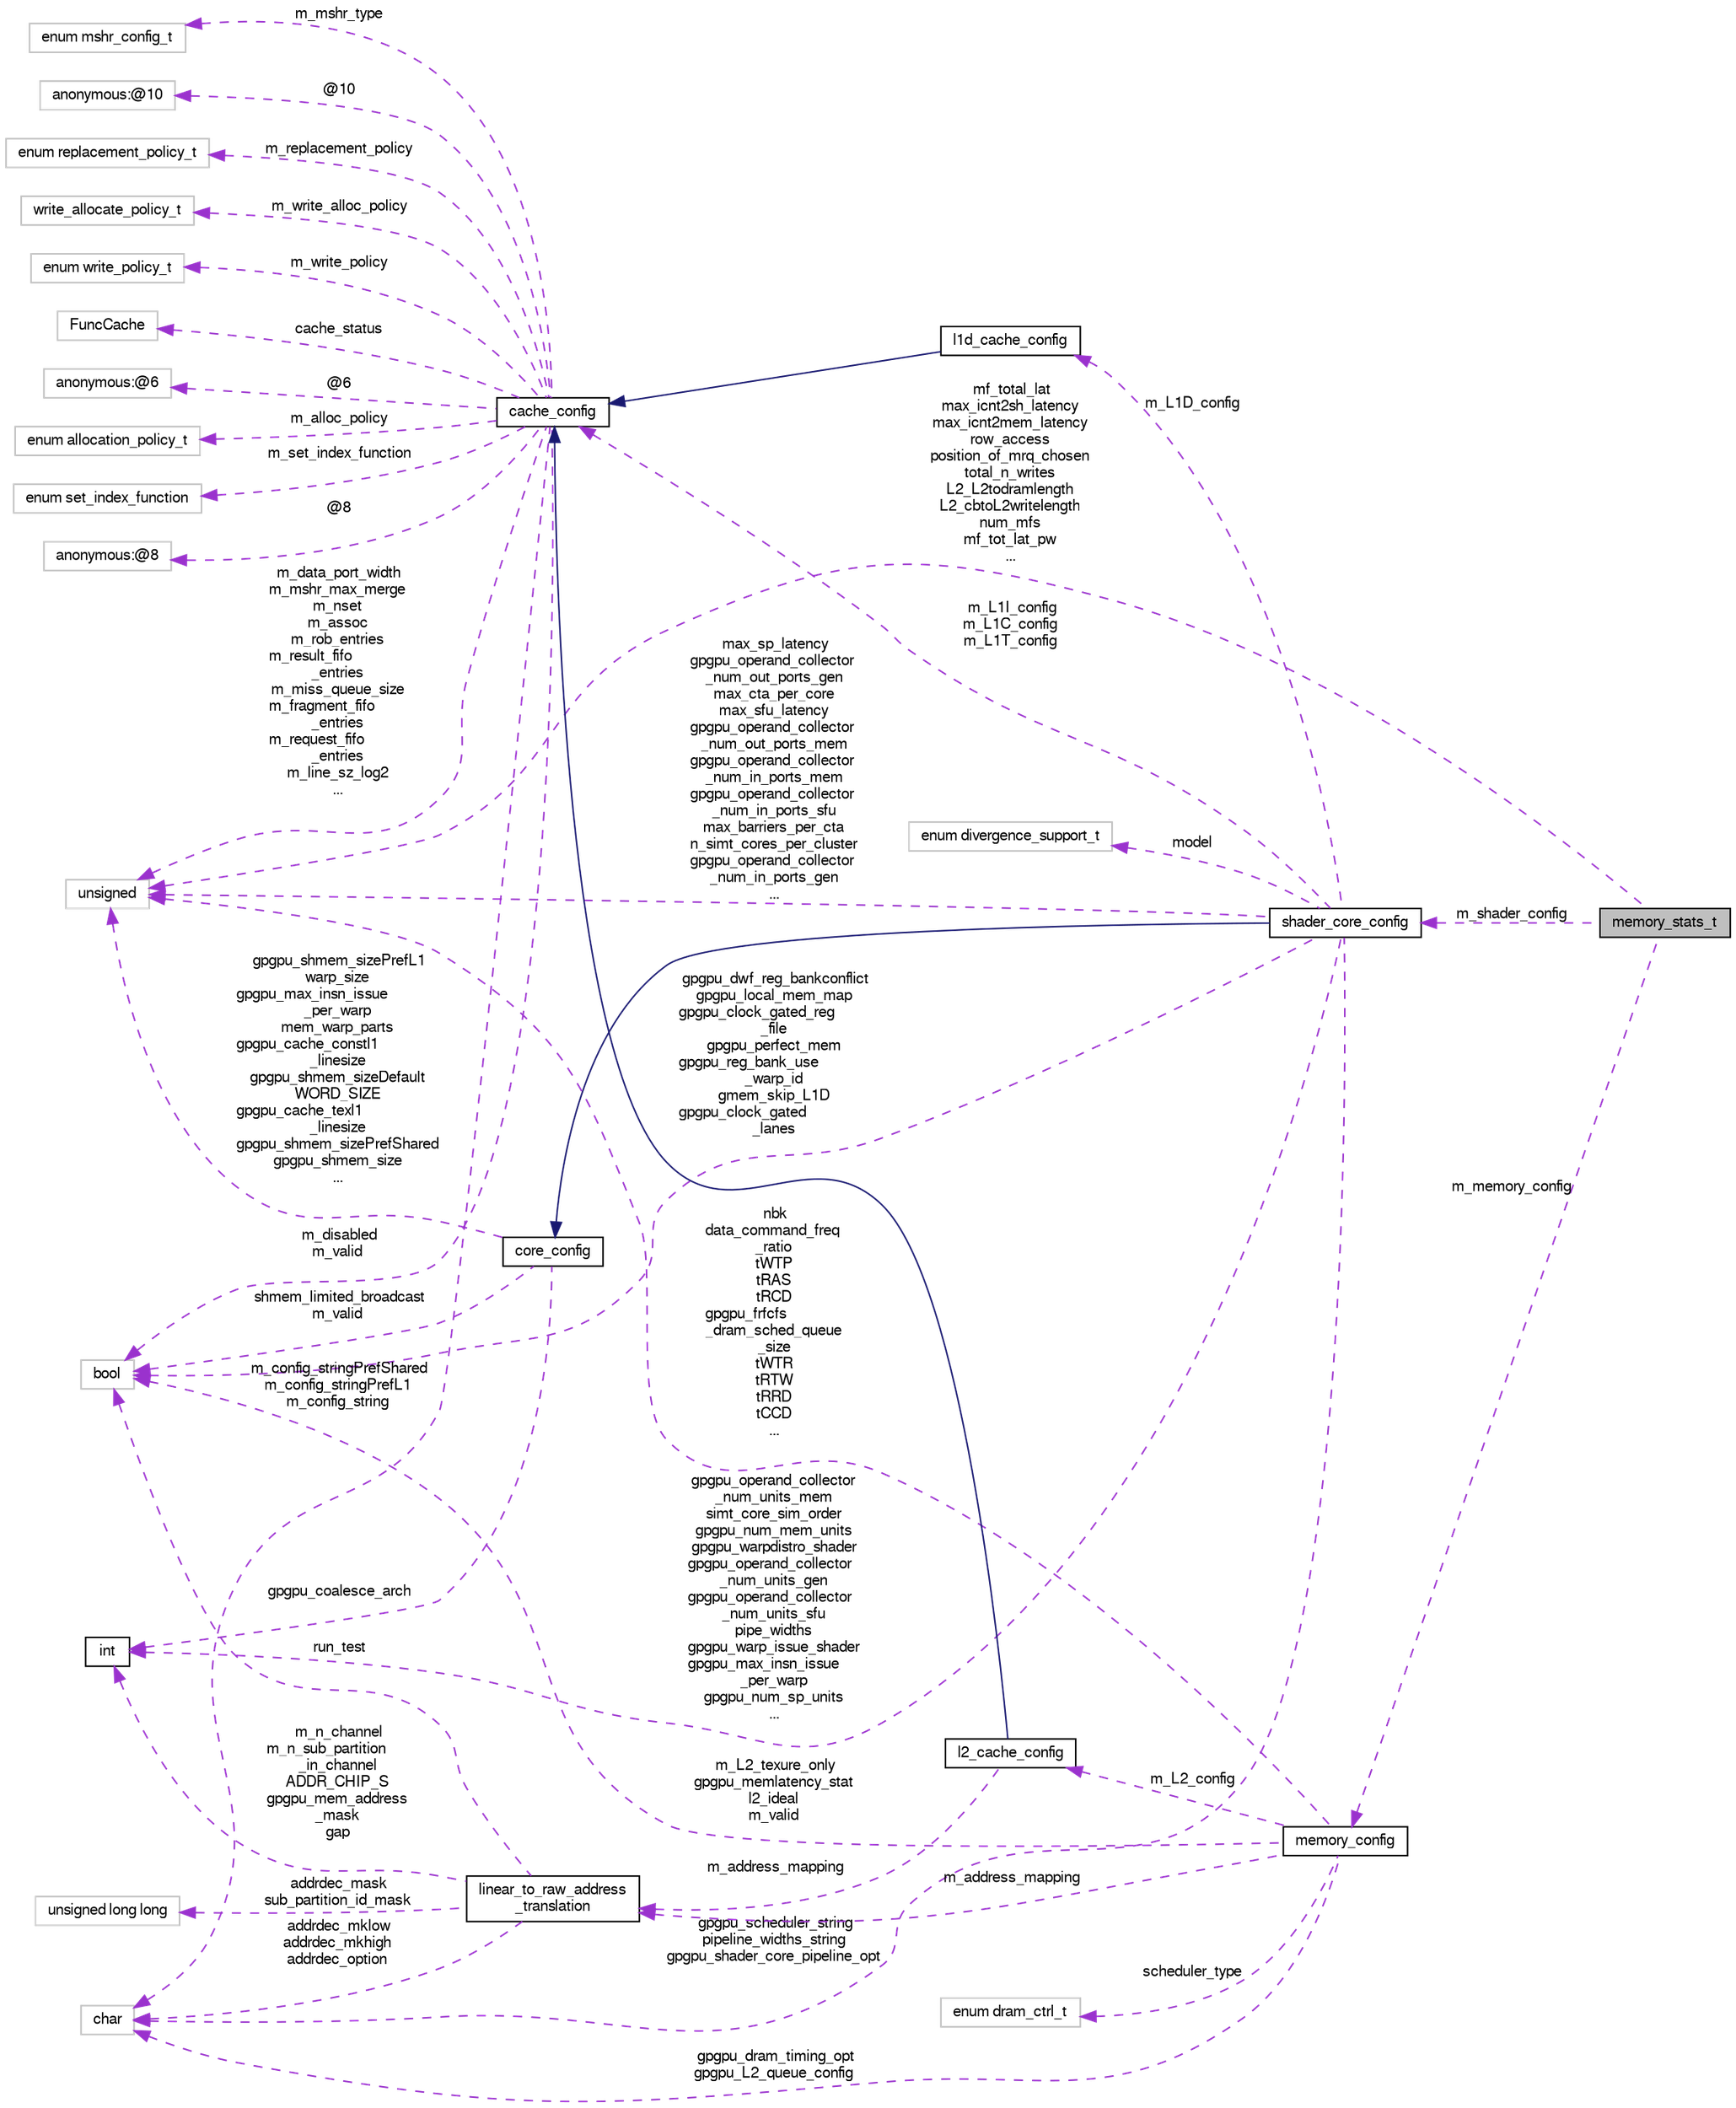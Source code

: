 digraph "memory_stats_t"
{
  bgcolor="transparent";
  edge [fontname="FreeSans",fontsize="10",labelfontname="FreeSans",labelfontsize="10"];
  node [fontname="FreeSans",fontsize="10",shape=record];
  rankdir="LR";
  Node1 [label="memory_stats_t",height=0.2,width=0.4,color="black", fillcolor="grey75", style="filled", fontcolor="black"];
  Node2 -> Node1 [dir="back",color="darkorchid3",fontsize="10",style="dashed",label=" m_shader_config" ,fontname="FreeSans"];
  Node2 [label="shader_core_config",height=0.2,width=0.4,color="black",URL="$structshader__core__config.html"];
  Node3 -> Node2 [dir="back",color="midnightblue",fontsize="10",style="solid",fontname="FreeSans"];
  Node3 [label="core_config",height=0.2,width=0.4,color="black",URL="$structcore__config.html"];
  Node4 -> Node3 [dir="back",color="darkorchid3",fontsize="10",style="dashed",label=" gpgpu_coalesce_arch" ,fontname="FreeSans"];
  Node4 [label="int",height=0.2,width=0.4,color="black",URL="$classint.html"];
  Node5 -> Node3 [dir="back",color="darkorchid3",fontsize="10",style="dashed",label=" shmem_limited_broadcast\nm_valid" ,fontname="FreeSans"];
  Node5 [label="bool",height=0.2,width=0.4,color="grey75"];
  Node6 -> Node3 [dir="back",color="darkorchid3",fontsize="10",style="dashed",label=" gpgpu_shmem_sizePrefL1\nwarp_size\ngpgpu_max_insn_issue\l_per_warp\nmem_warp_parts\ngpgpu_cache_constl1\l_linesize\ngpgpu_shmem_sizeDefault\nWORD_SIZE\ngpgpu_cache_texl1\l_linesize\ngpgpu_shmem_sizePrefShared\ngpgpu_shmem_size\n..." ,fontname="FreeSans"];
  Node6 [label="unsigned",height=0.2,width=0.4,color="grey75"];
  Node7 -> Node2 [dir="back",color="darkorchid3",fontsize="10",style="dashed",label=" m_L1D_config" ,fontname="FreeSans"];
  Node7 [label="l1d_cache_config",height=0.2,width=0.4,color="black",URL="$classl1d__cache__config.html"];
  Node8 -> Node7 [dir="back",color="midnightblue",fontsize="10",style="solid",fontname="FreeSans"];
  Node8 [label="cache_config",height=0.2,width=0.4,color="black",URL="$classcache__config.html"];
  Node9 -> Node8 [dir="back",color="darkorchid3",fontsize="10",style="dashed",label=" m_config_stringPrefShared\nm_config_stringPrefL1\nm_config_string" ,fontname="FreeSans"];
  Node9 [label="char",height=0.2,width=0.4,color="grey75"];
  Node10 -> Node8 [dir="back",color="darkorchid3",fontsize="10",style="dashed",label=" m_write_alloc_policy" ,fontname="FreeSans"];
  Node10 [label="write_allocate_policy_t",height=0.2,width=0.4,color="grey75"];
  Node11 -> Node8 [dir="back",color="darkorchid3",fontsize="10",style="dashed",label=" m_write_policy" ,fontname="FreeSans"];
  Node11 [label="enum write_policy_t",height=0.2,width=0.4,color="grey75"];
  Node5 -> Node8 [dir="back",color="darkorchid3",fontsize="10",style="dashed",label=" m_disabled\nm_valid" ,fontname="FreeSans"];
  Node12 -> Node8 [dir="back",color="darkorchid3",fontsize="10",style="dashed",label=" cache_status" ,fontname="FreeSans"];
  Node12 [label="FuncCache",height=0.2,width=0.4,color="grey75"];
  Node13 -> Node8 [dir="back",color="darkorchid3",fontsize="10",style="dashed",label=" @6" ,fontname="FreeSans"];
  Node13 [label="anonymous:@6",height=0.2,width=0.4,color="grey75"];
  Node14 -> Node8 [dir="back",color="darkorchid3",fontsize="10",style="dashed",label=" m_alloc_policy" ,fontname="FreeSans"];
  Node14 [label="enum allocation_policy_t",height=0.2,width=0.4,color="grey75"];
  Node15 -> Node8 [dir="back",color="darkorchid3",fontsize="10",style="dashed",label=" m_set_index_function" ,fontname="FreeSans"];
  Node15 [label="enum set_index_function",height=0.2,width=0.4,color="grey75"];
  Node16 -> Node8 [dir="back",color="darkorchid3",fontsize="10",style="dashed",label=" @8" ,fontname="FreeSans"];
  Node16 [label="anonymous:@8",height=0.2,width=0.4,color="grey75"];
  Node17 -> Node8 [dir="back",color="darkorchid3",fontsize="10",style="dashed",label=" m_mshr_type" ,fontname="FreeSans"];
  Node17 [label="enum mshr_config_t",height=0.2,width=0.4,color="grey75"];
  Node6 -> Node8 [dir="back",color="darkorchid3",fontsize="10",style="dashed",label=" m_data_port_width\nm_mshr_max_merge\nm_nset\nm_assoc\nm_rob_entries\nm_result_fifo\l_entries\nm_miss_queue_size\nm_fragment_fifo\l_entries\nm_request_fifo\l_entries\nm_line_sz_log2\n..." ,fontname="FreeSans"];
  Node18 -> Node8 [dir="back",color="darkorchid3",fontsize="10",style="dashed",label=" @10" ,fontname="FreeSans"];
  Node18 [label="anonymous:@10",height=0.2,width=0.4,color="grey75"];
  Node19 -> Node8 [dir="back",color="darkorchid3",fontsize="10",style="dashed",label=" m_replacement_policy" ,fontname="FreeSans"];
  Node19 [label="enum replacement_policy_t",height=0.2,width=0.4,color="grey75"];
  Node9 -> Node2 [dir="back",color="darkorchid3",fontsize="10",style="dashed",label=" gpgpu_scheduler_string\npipeline_widths_string\ngpgpu_shader_core_pipeline_opt" ,fontname="FreeSans"];
  Node20 -> Node2 [dir="back",color="darkorchid3",fontsize="10",style="dashed",label=" model" ,fontname="FreeSans"];
  Node20 [label="enum divergence_support_t",height=0.2,width=0.4,color="grey75"];
  Node4 -> Node2 [dir="back",color="darkorchid3",fontsize="10",style="dashed",label=" gpgpu_operand_collector\l_num_units_mem\nsimt_core_sim_order\ngpgpu_num_mem_units\ngpgpu_warpdistro_shader\ngpgpu_operand_collector\l_num_units_gen\ngpgpu_operand_collector\l_num_units_sfu\npipe_widths\ngpgpu_warp_issue_shader\ngpgpu_max_insn_issue\l_per_warp\ngpgpu_num_sp_units\n..." ,fontname="FreeSans"];
  Node5 -> Node2 [dir="back",color="darkorchid3",fontsize="10",style="dashed",label=" gpgpu_dwf_reg_bankconflict\ngpgpu_local_mem_map\ngpgpu_clock_gated_reg\l_file\ngpgpu_perfect_mem\ngpgpu_reg_bank_use\l_warp_id\ngmem_skip_L1D\ngpgpu_clock_gated\l_lanes" ,fontname="FreeSans"];
  Node8 -> Node2 [dir="back",color="darkorchid3",fontsize="10",style="dashed",label=" m_L1I_config\nm_L1C_config\nm_L1T_config" ,fontname="FreeSans"];
  Node6 -> Node2 [dir="back",color="darkorchid3",fontsize="10",style="dashed",label=" max_sp_latency\ngpgpu_operand_collector\l_num_out_ports_gen\nmax_cta_per_core\nmax_sfu_latency\ngpgpu_operand_collector\l_num_out_ports_mem\ngpgpu_operand_collector\l_num_in_ports_mem\ngpgpu_operand_collector\l_num_in_ports_sfu\nmax_barriers_per_cta\nn_simt_cores_per_cluster\ngpgpu_operand_collector\l_num_in_ports_gen\n..." ,fontname="FreeSans"];
  Node21 -> Node1 [dir="back",color="darkorchid3",fontsize="10",style="dashed",label=" m_memory_config" ,fontname="FreeSans"];
  Node21 [label="memory_config",height=0.2,width=0.4,color="black",URL="$structmemory__config.html"];
  Node22 -> Node21 [dir="back",color="darkorchid3",fontsize="10",style="dashed",label=" scheduler_type" ,fontname="FreeSans"];
  Node22 [label="enum dram_ctrl_t",height=0.2,width=0.4,color="grey75"];
  Node9 -> Node21 [dir="back",color="darkorchid3",fontsize="10",style="dashed",label=" gpgpu_dram_timing_opt\ngpgpu_L2_queue_config" ,fontname="FreeSans"];
  Node5 -> Node21 [dir="back",color="darkorchid3",fontsize="10",style="dashed",label=" m_L2_texure_only\ngpgpu_memlatency_stat\nl2_ideal\nm_valid" ,fontname="FreeSans"];
  Node6 -> Node21 [dir="back",color="darkorchid3",fontsize="10",style="dashed",label=" nbk\ndata_command_freq\l_ratio\ntWTP\ntRAS\ntRCD\ngpgpu_frfcfs\l_dram_sched_queue\l_size\ntWTR\ntRTW\ntRRD\ntCCD\n..." ,fontname="FreeSans"];
  Node23 -> Node21 [dir="back",color="darkorchid3",fontsize="10",style="dashed",label=" m_address_mapping" ,fontname="FreeSans"];
  Node23 [label="linear_to_raw_address\l_translation",height=0.2,width=0.4,color="black",URL="$classlinear__to__raw__address__translation.html"];
  Node24 -> Node23 [dir="back",color="darkorchid3",fontsize="10",style="dashed",label=" addrdec_mask\nsub_partition_id_mask" ,fontname="FreeSans"];
  Node24 [label="unsigned long long",height=0.2,width=0.4,color="grey75"];
  Node9 -> Node23 [dir="back",color="darkorchid3",fontsize="10",style="dashed",label=" addrdec_mklow\naddrdec_mkhigh\naddrdec_option" ,fontname="FreeSans"];
  Node4 -> Node23 [dir="back",color="darkorchid3",fontsize="10",style="dashed",label=" m_n_channel\nm_n_sub_partition\l_in_channel\nADDR_CHIP_S\ngpgpu_mem_address\l_mask\ngap" ,fontname="FreeSans"];
  Node5 -> Node23 [dir="back",color="darkorchid3",fontsize="10",style="dashed",label=" run_test" ,fontname="FreeSans"];
  Node25 -> Node21 [dir="back",color="darkorchid3",fontsize="10",style="dashed",label=" m_L2_config" ,fontname="FreeSans"];
  Node25 [label="l2_cache_config",height=0.2,width=0.4,color="black",URL="$classl2__cache__config.html"];
  Node8 -> Node25 [dir="back",color="midnightblue",fontsize="10",style="solid",fontname="FreeSans"];
  Node23 -> Node25 [dir="back",color="darkorchid3",fontsize="10",style="dashed",label=" m_address_mapping" ,fontname="FreeSans"];
  Node6 -> Node1 [dir="back",color="darkorchid3",fontsize="10",style="dashed",label=" mf_total_lat\nmax_icnt2sh_latency\nmax_icnt2mem_latency\nrow_access\nposition_of_mrq_chosen\ntotal_n_writes\nL2_L2todramlength\nL2_cbtoL2writelength\nnum_mfs\nmf_tot_lat_pw\n..." ,fontname="FreeSans"];
}
